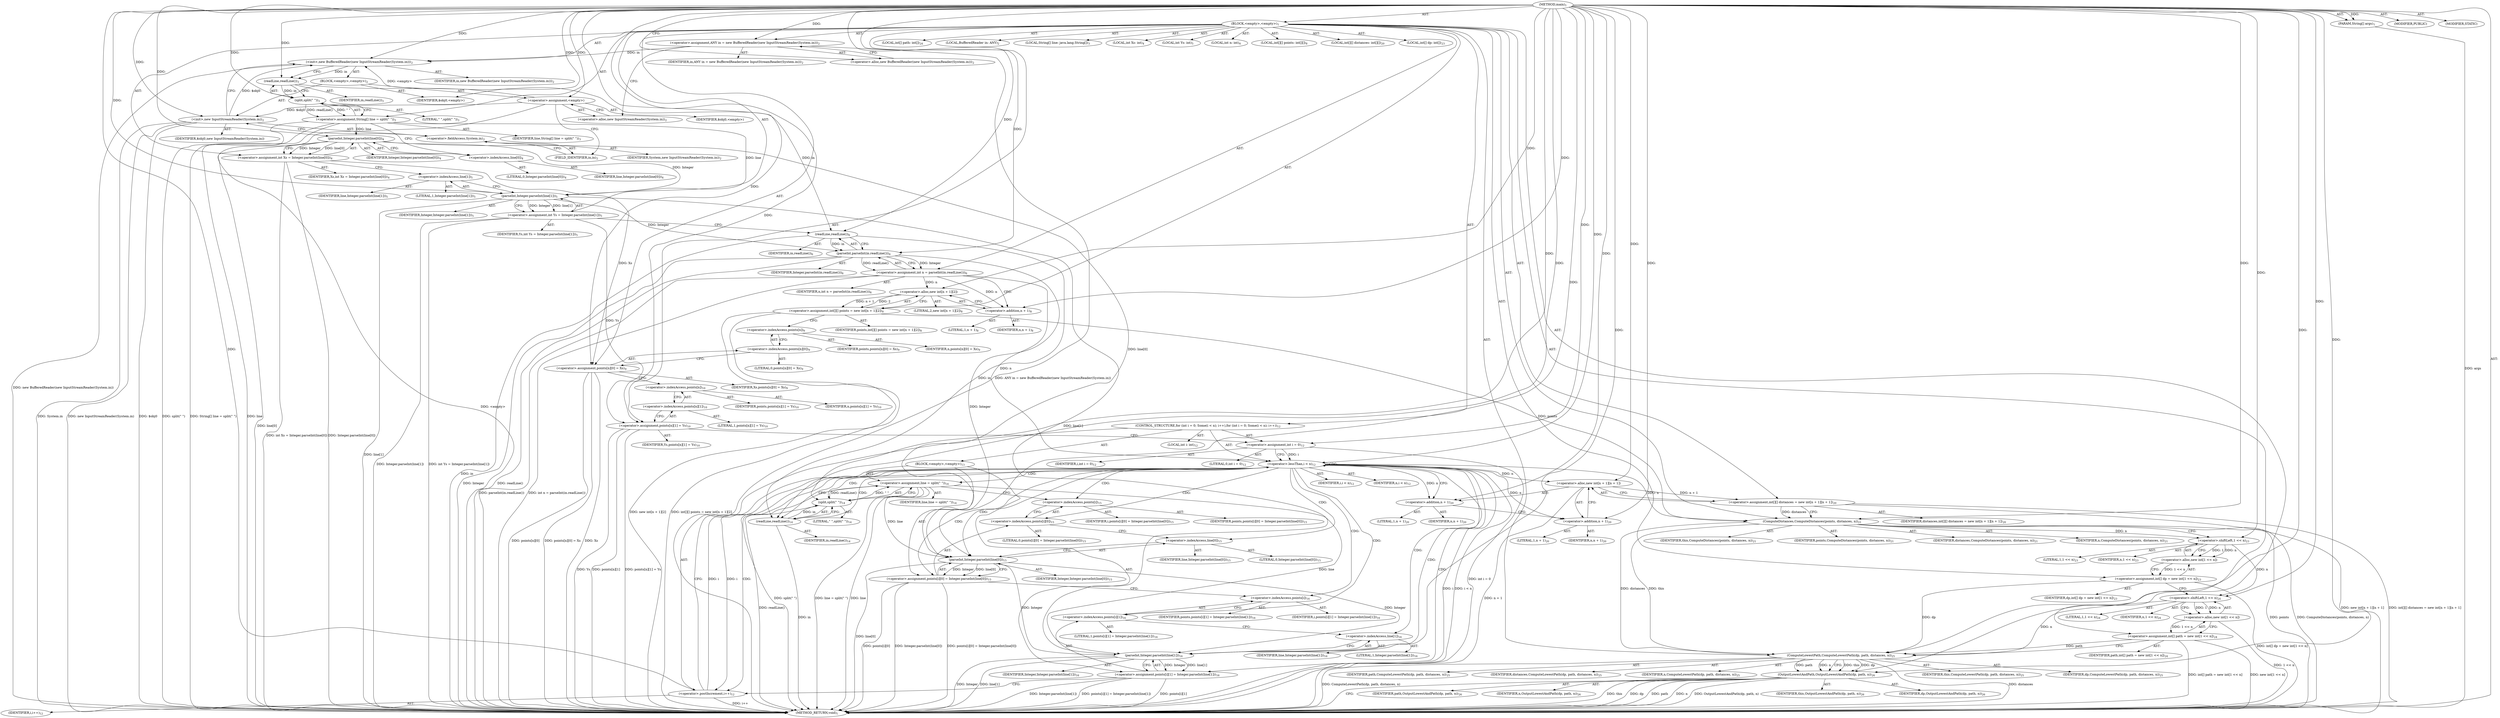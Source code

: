 digraph "main" {  
"19" [label = <(METHOD,main)<SUB>1</SUB>> ]
"20" [label = <(PARAM,String[] args)<SUB>1</SUB>> ]
"21" [label = <(BLOCK,&lt;empty&gt;,&lt;empty&gt;)<SUB>1</SUB>> ]
"4" [label = <(LOCAL,BufferedReader in: ANY)<SUB>2</SUB>> ]
"22" [label = <(&lt;operator&gt;.assignment,ANY in = new BufferedReader(new InputStreamReader(System.in)))<SUB>2</SUB>> ]
"23" [label = <(IDENTIFIER,in,ANY in = new BufferedReader(new InputStreamReader(System.in)))<SUB>2</SUB>> ]
"24" [label = <(&lt;operator&gt;.alloc,new BufferedReader(new InputStreamReader(System.in)))<SUB>2</SUB>> ]
"25" [label = <(&lt;init&gt;,new BufferedReader(new InputStreamReader(System.in)))<SUB>2</SUB>> ]
"3" [label = <(IDENTIFIER,in,new BufferedReader(new InputStreamReader(System.in)))<SUB>2</SUB>> ]
"26" [label = <(BLOCK,&lt;empty&gt;,&lt;empty&gt;)<SUB>2</SUB>> ]
"27" [label = <(&lt;operator&gt;.assignment,&lt;empty&gt;)> ]
"28" [label = <(IDENTIFIER,$obj0,&lt;empty&gt;)> ]
"29" [label = <(&lt;operator&gt;.alloc,new InputStreamReader(System.in))<SUB>2</SUB>> ]
"30" [label = <(&lt;init&gt;,new InputStreamReader(System.in))<SUB>2</SUB>> ]
"31" [label = <(IDENTIFIER,$obj0,new InputStreamReader(System.in))> ]
"32" [label = <(&lt;operator&gt;.fieldAccess,System.in)<SUB>2</SUB>> ]
"33" [label = <(IDENTIFIER,System,new InputStreamReader(System.in))<SUB>2</SUB>> ]
"34" [label = <(FIELD_IDENTIFIER,in,in)<SUB>2</SUB>> ]
"35" [label = <(IDENTIFIER,$obj0,&lt;empty&gt;)> ]
"36" [label = <(LOCAL,String[] line: java.lang.String[])<SUB>3</SUB>> ]
"37" [label = <(&lt;operator&gt;.assignment,String[] line = split(&quot; &quot;))<SUB>3</SUB>> ]
"38" [label = <(IDENTIFIER,line,String[] line = split(&quot; &quot;))<SUB>3</SUB>> ]
"39" [label = <(split,split(&quot; &quot;))<SUB>3</SUB>> ]
"40" [label = <(readLine,readLine())<SUB>3</SUB>> ]
"41" [label = <(IDENTIFIER,in,readLine())<SUB>3</SUB>> ]
"42" [label = <(LITERAL,&quot; &quot;,split(&quot; &quot;))<SUB>3</SUB>> ]
"43" [label = <(LOCAL,int Xs: int)<SUB>4</SUB>> ]
"44" [label = <(&lt;operator&gt;.assignment,int Xs = Integer.parseInt(line[0]))<SUB>4</SUB>> ]
"45" [label = <(IDENTIFIER,Xs,int Xs = Integer.parseInt(line[0]))<SUB>4</SUB>> ]
"46" [label = <(parseInt,Integer.parseInt(line[0]))<SUB>4</SUB>> ]
"47" [label = <(IDENTIFIER,Integer,Integer.parseInt(line[0]))<SUB>4</SUB>> ]
"48" [label = <(&lt;operator&gt;.indexAccess,line[0])<SUB>4</SUB>> ]
"49" [label = <(IDENTIFIER,line,Integer.parseInt(line[0]))<SUB>4</SUB>> ]
"50" [label = <(LITERAL,0,Integer.parseInt(line[0]))<SUB>4</SUB>> ]
"51" [label = <(LOCAL,int Ys: int)<SUB>5</SUB>> ]
"52" [label = <(&lt;operator&gt;.assignment,int Ys = Integer.parseInt(line[1]))<SUB>5</SUB>> ]
"53" [label = <(IDENTIFIER,Ys,int Ys = Integer.parseInt(line[1]))<SUB>5</SUB>> ]
"54" [label = <(parseInt,Integer.parseInt(line[1]))<SUB>5</SUB>> ]
"55" [label = <(IDENTIFIER,Integer,Integer.parseInt(line[1]))<SUB>5</SUB>> ]
"56" [label = <(&lt;operator&gt;.indexAccess,line[1])<SUB>5</SUB>> ]
"57" [label = <(IDENTIFIER,line,Integer.parseInt(line[1]))<SUB>5</SUB>> ]
"58" [label = <(LITERAL,1,Integer.parseInt(line[1]))<SUB>5</SUB>> ]
"59" [label = <(LOCAL,int n: int)<SUB>6</SUB>> ]
"60" [label = <(&lt;operator&gt;.assignment,int n = parseInt(in.readLine()))<SUB>6</SUB>> ]
"61" [label = <(IDENTIFIER,n,int n = parseInt(in.readLine()))<SUB>6</SUB>> ]
"62" [label = <(parseInt,parseInt(in.readLine()))<SUB>6</SUB>> ]
"63" [label = <(IDENTIFIER,Integer,parseInt(in.readLine()))<SUB>6</SUB>> ]
"64" [label = <(readLine,readLine())<SUB>6</SUB>> ]
"65" [label = <(IDENTIFIER,in,readLine())<SUB>6</SUB>> ]
"66" [label = <(LOCAL,int[][] points: int[][])<SUB>8</SUB>> ]
"67" [label = <(&lt;operator&gt;.assignment,int[][] points = new int[n + 1][2])<SUB>8</SUB>> ]
"68" [label = <(IDENTIFIER,points,int[][] points = new int[n + 1][2])<SUB>8</SUB>> ]
"69" [label = <(&lt;operator&gt;.alloc,new int[n + 1][2])> ]
"70" [label = <(&lt;operator&gt;.addition,n + 1)<SUB>8</SUB>> ]
"71" [label = <(IDENTIFIER,n,n + 1)<SUB>8</SUB>> ]
"72" [label = <(LITERAL,1,n + 1)<SUB>8</SUB>> ]
"73" [label = <(LITERAL,2,new int[n + 1][2])<SUB>8</SUB>> ]
"74" [label = <(&lt;operator&gt;.assignment,points[n][0] = Xs)<SUB>9</SUB>> ]
"75" [label = <(&lt;operator&gt;.indexAccess,points[n][0])<SUB>9</SUB>> ]
"76" [label = <(&lt;operator&gt;.indexAccess,points[n])<SUB>9</SUB>> ]
"77" [label = <(IDENTIFIER,points,points[n][0] = Xs)<SUB>9</SUB>> ]
"78" [label = <(IDENTIFIER,n,points[n][0] = Xs)<SUB>9</SUB>> ]
"79" [label = <(LITERAL,0,points[n][0] = Xs)<SUB>9</SUB>> ]
"80" [label = <(IDENTIFIER,Xs,points[n][0] = Xs)<SUB>9</SUB>> ]
"81" [label = <(&lt;operator&gt;.assignment,points[n][1] = Ys)<SUB>10</SUB>> ]
"82" [label = <(&lt;operator&gt;.indexAccess,points[n][1])<SUB>10</SUB>> ]
"83" [label = <(&lt;operator&gt;.indexAccess,points[n])<SUB>10</SUB>> ]
"84" [label = <(IDENTIFIER,points,points[n][1] = Ys)<SUB>10</SUB>> ]
"85" [label = <(IDENTIFIER,n,points[n][1] = Ys)<SUB>10</SUB>> ]
"86" [label = <(LITERAL,1,points[n][1] = Ys)<SUB>10</SUB>> ]
"87" [label = <(IDENTIFIER,Ys,points[n][1] = Ys)<SUB>10</SUB>> ]
"88" [label = <(CONTROL_STRUCTURE,for (int i = 0; Some(i &lt; n); i++),for (int i = 0; Some(i &lt; n); i++))<SUB>12</SUB>> ]
"89" [label = <(LOCAL,int i: int)<SUB>12</SUB>> ]
"90" [label = <(&lt;operator&gt;.assignment,int i = 0)<SUB>12</SUB>> ]
"91" [label = <(IDENTIFIER,i,int i = 0)<SUB>12</SUB>> ]
"92" [label = <(LITERAL,0,int i = 0)<SUB>12</SUB>> ]
"93" [label = <(&lt;operator&gt;.lessThan,i &lt; n)<SUB>12</SUB>> ]
"94" [label = <(IDENTIFIER,i,i &lt; n)<SUB>12</SUB>> ]
"95" [label = <(IDENTIFIER,n,i &lt; n)<SUB>12</SUB>> ]
"96" [label = <(&lt;operator&gt;.postIncrement,i++)<SUB>12</SUB>> ]
"97" [label = <(IDENTIFIER,i,i++)<SUB>12</SUB>> ]
"98" [label = <(BLOCK,&lt;empty&gt;,&lt;empty&gt;)<SUB>13</SUB>> ]
"99" [label = <(&lt;operator&gt;.assignment,line = split(&quot; &quot;))<SUB>14</SUB>> ]
"100" [label = <(IDENTIFIER,line,line = split(&quot; &quot;))<SUB>14</SUB>> ]
"101" [label = <(split,split(&quot; &quot;))<SUB>14</SUB>> ]
"102" [label = <(readLine,readLine())<SUB>14</SUB>> ]
"103" [label = <(IDENTIFIER,in,readLine())<SUB>14</SUB>> ]
"104" [label = <(LITERAL,&quot; &quot;,split(&quot; &quot;))<SUB>14</SUB>> ]
"105" [label = <(&lt;operator&gt;.assignment,points[i][0] = Integer.parseInt(line[0]))<SUB>15</SUB>> ]
"106" [label = <(&lt;operator&gt;.indexAccess,points[i][0])<SUB>15</SUB>> ]
"107" [label = <(&lt;operator&gt;.indexAccess,points[i])<SUB>15</SUB>> ]
"108" [label = <(IDENTIFIER,points,points[i][0] = Integer.parseInt(line[0]))<SUB>15</SUB>> ]
"109" [label = <(IDENTIFIER,i,points[i][0] = Integer.parseInt(line[0]))<SUB>15</SUB>> ]
"110" [label = <(LITERAL,0,points[i][0] = Integer.parseInt(line[0]))<SUB>15</SUB>> ]
"111" [label = <(parseInt,Integer.parseInt(line[0]))<SUB>15</SUB>> ]
"112" [label = <(IDENTIFIER,Integer,Integer.parseInt(line[0]))<SUB>15</SUB>> ]
"113" [label = <(&lt;operator&gt;.indexAccess,line[0])<SUB>15</SUB>> ]
"114" [label = <(IDENTIFIER,line,Integer.parseInt(line[0]))<SUB>15</SUB>> ]
"115" [label = <(LITERAL,0,Integer.parseInt(line[0]))<SUB>15</SUB>> ]
"116" [label = <(&lt;operator&gt;.assignment,points[i][1] = Integer.parseInt(line[1]))<SUB>16</SUB>> ]
"117" [label = <(&lt;operator&gt;.indexAccess,points[i][1])<SUB>16</SUB>> ]
"118" [label = <(&lt;operator&gt;.indexAccess,points[i])<SUB>16</SUB>> ]
"119" [label = <(IDENTIFIER,points,points[i][1] = Integer.parseInt(line[1]))<SUB>16</SUB>> ]
"120" [label = <(IDENTIFIER,i,points[i][1] = Integer.parseInt(line[1]))<SUB>16</SUB>> ]
"121" [label = <(LITERAL,1,points[i][1] = Integer.parseInt(line[1]))<SUB>16</SUB>> ]
"122" [label = <(parseInt,Integer.parseInt(line[1]))<SUB>16</SUB>> ]
"123" [label = <(IDENTIFIER,Integer,Integer.parseInt(line[1]))<SUB>16</SUB>> ]
"124" [label = <(&lt;operator&gt;.indexAccess,line[1])<SUB>16</SUB>> ]
"125" [label = <(IDENTIFIER,line,Integer.parseInt(line[1]))<SUB>16</SUB>> ]
"126" [label = <(LITERAL,1,Integer.parseInt(line[1]))<SUB>16</SUB>> ]
"127" [label = <(LOCAL,int[][] distances: int[][])<SUB>20</SUB>> ]
"128" [label = <(&lt;operator&gt;.assignment,int[][] distances = new int[n + 1][n + 1])<SUB>20</SUB>> ]
"129" [label = <(IDENTIFIER,distances,int[][] distances = new int[n + 1][n + 1])<SUB>20</SUB>> ]
"130" [label = <(&lt;operator&gt;.alloc,new int[n + 1][n + 1])> ]
"131" [label = <(&lt;operator&gt;.addition,n + 1)<SUB>20</SUB>> ]
"132" [label = <(IDENTIFIER,n,n + 1)<SUB>20</SUB>> ]
"133" [label = <(LITERAL,1,n + 1)<SUB>20</SUB>> ]
"134" [label = <(&lt;operator&gt;.addition,n + 1)<SUB>20</SUB>> ]
"135" [label = <(IDENTIFIER,n,n + 1)<SUB>20</SUB>> ]
"136" [label = <(LITERAL,1,n + 1)<SUB>20</SUB>> ]
"137" [label = <(ComputeDistances,ComputeDistances(points, distances, n))<SUB>21</SUB>> ]
"138" [label = <(IDENTIFIER,this,ComputeDistances(points, distances, n))<SUB>21</SUB>> ]
"139" [label = <(IDENTIFIER,points,ComputeDistances(points, distances, n))<SUB>21</SUB>> ]
"140" [label = <(IDENTIFIER,distances,ComputeDistances(points, distances, n))<SUB>21</SUB>> ]
"141" [label = <(IDENTIFIER,n,ComputeDistances(points, distances, n))<SUB>21</SUB>> ]
"142" [label = <(LOCAL,int[] dp: int[])<SUB>23</SUB>> ]
"143" [label = <(&lt;operator&gt;.assignment,int[] dp = new int[1 &lt;&lt; n])<SUB>23</SUB>> ]
"144" [label = <(IDENTIFIER,dp,int[] dp = new int[1 &lt;&lt; n])<SUB>23</SUB>> ]
"145" [label = <(&lt;operator&gt;.alloc,new int[1 &lt;&lt; n])> ]
"146" [label = <(&lt;operator&gt;.shiftLeft,1 &lt;&lt; n)<SUB>23</SUB>> ]
"147" [label = <(LITERAL,1,1 &lt;&lt; n)<SUB>23</SUB>> ]
"148" [label = <(IDENTIFIER,n,1 &lt;&lt; n)<SUB>23</SUB>> ]
"149" [label = <(LOCAL,int[] path: int[])<SUB>24</SUB>> ]
"150" [label = <(&lt;operator&gt;.assignment,int[] path = new int[1 &lt;&lt; n])<SUB>24</SUB>> ]
"151" [label = <(IDENTIFIER,path,int[] path = new int[1 &lt;&lt; n])<SUB>24</SUB>> ]
"152" [label = <(&lt;operator&gt;.alloc,new int[1 &lt;&lt; n])> ]
"153" [label = <(&lt;operator&gt;.shiftLeft,1 &lt;&lt; n)<SUB>24</SUB>> ]
"154" [label = <(LITERAL,1,1 &lt;&lt; n)<SUB>24</SUB>> ]
"155" [label = <(IDENTIFIER,n,1 &lt;&lt; n)<SUB>24</SUB>> ]
"156" [label = <(ComputeLowestPath,ComputeLowestPath(dp, path, distances, n))<SUB>25</SUB>> ]
"157" [label = <(IDENTIFIER,this,ComputeLowestPath(dp, path, distances, n))<SUB>25</SUB>> ]
"158" [label = <(IDENTIFIER,dp,ComputeLowestPath(dp, path, distances, n))<SUB>25</SUB>> ]
"159" [label = <(IDENTIFIER,path,ComputeLowestPath(dp, path, distances, n))<SUB>25</SUB>> ]
"160" [label = <(IDENTIFIER,distances,ComputeLowestPath(dp, path, distances, n))<SUB>25</SUB>> ]
"161" [label = <(IDENTIFIER,n,ComputeLowestPath(dp, path, distances, n))<SUB>25</SUB>> ]
"162" [label = <(OutputLowestAndPath,OutputLowestAndPath(dp, path, n))<SUB>26</SUB>> ]
"163" [label = <(IDENTIFIER,this,OutputLowestAndPath(dp, path, n))<SUB>26</SUB>> ]
"164" [label = <(IDENTIFIER,dp,OutputLowestAndPath(dp, path, n))<SUB>26</SUB>> ]
"165" [label = <(IDENTIFIER,path,OutputLowestAndPath(dp, path, n))<SUB>26</SUB>> ]
"166" [label = <(IDENTIFIER,n,OutputLowestAndPath(dp, path, n))<SUB>26</SUB>> ]
"167" [label = <(MODIFIER,PUBLIC)> ]
"168" [label = <(MODIFIER,STATIC)> ]
"169" [label = <(METHOD_RETURN,void)<SUB>1</SUB>> ]
  "19" -> "20"  [ label = "AST: "] 
  "19" -> "21"  [ label = "AST: "] 
  "19" -> "167"  [ label = "AST: "] 
  "19" -> "168"  [ label = "AST: "] 
  "19" -> "169"  [ label = "AST: "] 
  "21" -> "4"  [ label = "AST: "] 
  "21" -> "22"  [ label = "AST: "] 
  "21" -> "25"  [ label = "AST: "] 
  "21" -> "36"  [ label = "AST: "] 
  "21" -> "37"  [ label = "AST: "] 
  "21" -> "43"  [ label = "AST: "] 
  "21" -> "44"  [ label = "AST: "] 
  "21" -> "51"  [ label = "AST: "] 
  "21" -> "52"  [ label = "AST: "] 
  "21" -> "59"  [ label = "AST: "] 
  "21" -> "60"  [ label = "AST: "] 
  "21" -> "66"  [ label = "AST: "] 
  "21" -> "67"  [ label = "AST: "] 
  "21" -> "74"  [ label = "AST: "] 
  "21" -> "81"  [ label = "AST: "] 
  "21" -> "88"  [ label = "AST: "] 
  "21" -> "127"  [ label = "AST: "] 
  "21" -> "128"  [ label = "AST: "] 
  "21" -> "137"  [ label = "AST: "] 
  "21" -> "142"  [ label = "AST: "] 
  "21" -> "143"  [ label = "AST: "] 
  "21" -> "149"  [ label = "AST: "] 
  "21" -> "150"  [ label = "AST: "] 
  "21" -> "156"  [ label = "AST: "] 
  "21" -> "162"  [ label = "AST: "] 
  "22" -> "23"  [ label = "AST: "] 
  "22" -> "24"  [ label = "AST: "] 
  "25" -> "3"  [ label = "AST: "] 
  "25" -> "26"  [ label = "AST: "] 
  "26" -> "27"  [ label = "AST: "] 
  "26" -> "30"  [ label = "AST: "] 
  "26" -> "35"  [ label = "AST: "] 
  "27" -> "28"  [ label = "AST: "] 
  "27" -> "29"  [ label = "AST: "] 
  "30" -> "31"  [ label = "AST: "] 
  "30" -> "32"  [ label = "AST: "] 
  "32" -> "33"  [ label = "AST: "] 
  "32" -> "34"  [ label = "AST: "] 
  "37" -> "38"  [ label = "AST: "] 
  "37" -> "39"  [ label = "AST: "] 
  "39" -> "40"  [ label = "AST: "] 
  "39" -> "42"  [ label = "AST: "] 
  "40" -> "41"  [ label = "AST: "] 
  "44" -> "45"  [ label = "AST: "] 
  "44" -> "46"  [ label = "AST: "] 
  "46" -> "47"  [ label = "AST: "] 
  "46" -> "48"  [ label = "AST: "] 
  "48" -> "49"  [ label = "AST: "] 
  "48" -> "50"  [ label = "AST: "] 
  "52" -> "53"  [ label = "AST: "] 
  "52" -> "54"  [ label = "AST: "] 
  "54" -> "55"  [ label = "AST: "] 
  "54" -> "56"  [ label = "AST: "] 
  "56" -> "57"  [ label = "AST: "] 
  "56" -> "58"  [ label = "AST: "] 
  "60" -> "61"  [ label = "AST: "] 
  "60" -> "62"  [ label = "AST: "] 
  "62" -> "63"  [ label = "AST: "] 
  "62" -> "64"  [ label = "AST: "] 
  "64" -> "65"  [ label = "AST: "] 
  "67" -> "68"  [ label = "AST: "] 
  "67" -> "69"  [ label = "AST: "] 
  "69" -> "70"  [ label = "AST: "] 
  "69" -> "73"  [ label = "AST: "] 
  "70" -> "71"  [ label = "AST: "] 
  "70" -> "72"  [ label = "AST: "] 
  "74" -> "75"  [ label = "AST: "] 
  "74" -> "80"  [ label = "AST: "] 
  "75" -> "76"  [ label = "AST: "] 
  "75" -> "79"  [ label = "AST: "] 
  "76" -> "77"  [ label = "AST: "] 
  "76" -> "78"  [ label = "AST: "] 
  "81" -> "82"  [ label = "AST: "] 
  "81" -> "87"  [ label = "AST: "] 
  "82" -> "83"  [ label = "AST: "] 
  "82" -> "86"  [ label = "AST: "] 
  "83" -> "84"  [ label = "AST: "] 
  "83" -> "85"  [ label = "AST: "] 
  "88" -> "89"  [ label = "AST: "] 
  "88" -> "90"  [ label = "AST: "] 
  "88" -> "93"  [ label = "AST: "] 
  "88" -> "96"  [ label = "AST: "] 
  "88" -> "98"  [ label = "AST: "] 
  "90" -> "91"  [ label = "AST: "] 
  "90" -> "92"  [ label = "AST: "] 
  "93" -> "94"  [ label = "AST: "] 
  "93" -> "95"  [ label = "AST: "] 
  "96" -> "97"  [ label = "AST: "] 
  "98" -> "99"  [ label = "AST: "] 
  "98" -> "105"  [ label = "AST: "] 
  "98" -> "116"  [ label = "AST: "] 
  "99" -> "100"  [ label = "AST: "] 
  "99" -> "101"  [ label = "AST: "] 
  "101" -> "102"  [ label = "AST: "] 
  "101" -> "104"  [ label = "AST: "] 
  "102" -> "103"  [ label = "AST: "] 
  "105" -> "106"  [ label = "AST: "] 
  "105" -> "111"  [ label = "AST: "] 
  "106" -> "107"  [ label = "AST: "] 
  "106" -> "110"  [ label = "AST: "] 
  "107" -> "108"  [ label = "AST: "] 
  "107" -> "109"  [ label = "AST: "] 
  "111" -> "112"  [ label = "AST: "] 
  "111" -> "113"  [ label = "AST: "] 
  "113" -> "114"  [ label = "AST: "] 
  "113" -> "115"  [ label = "AST: "] 
  "116" -> "117"  [ label = "AST: "] 
  "116" -> "122"  [ label = "AST: "] 
  "117" -> "118"  [ label = "AST: "] 
  "117" -> "121"  [ label = "AST: "] 
  "118" -> "119"  [ label = "AST: "] 
  "118" -> "120"  [ label = "AST: "] 
  "122" -> "123"  [ label = "AST: "] 
  "122" -> "124"  [ label = "AST: "] 
  "124" -> "125"  [ label = "AST: "] 
  "124" -> "126"  [ label = "AST: "] 
  "128" -> "129"  [ label = "AST: "] 
  "128" -> "130"  [ label = "AST: "] 
  "130" -> "131"  [ label = "AST: "] 
  "130" -> "134"  [ label = "AST: "] 
  "131" -> "132"  [ label = "AST: "] 
  "131" -> "133"  [ label = "AST: "] 
  "134" -> "135"  [ label = "AST: "] 
  "134" -> "136"  [ label = "AST: "] 
  "137" -> "138"  [ label = "AST: "] 
  "137" -> "139"  [ label = "AST: "] 
  "137" -> "140"  [ label = "AST: "] 
  "137" -> "141"  [ label = "AST: "] 
  "143" -> "144"  [ label = "AST: "] 
  "143" -> "145"  [ label = "AST: "] 
  "145" -> "146"  [ label = "AST: "] 
  "146" -> "147"  [ label = "AST: "] 
  "146" -> "148"  [ label = "AST: "] 
  "150" -> "151"  [ label = "AST: "] 
  "150" -> "152"  [ label = "AST: "] 
  "152" -> "153"  [ label = "AST: "] 
  "153" -> "154"  [ label = "AST: "] 
  "153" -> "155"  [ label = "AST: "] 
  "156" -> "157"  [ label = "AST: "] 
  "156" -> "158"  [ label = "AST: "] 
  "156" -> "159"  [ label = "AST: "] 
  "156" -> "160"  [ label = "AST: "] 
  "156" -> "161"  [ label = "AST: "] 
  "162" -> "163"  [ label = "AST: "] 
  "162" -> "164"  [ label = "AST: "] 
  "162" -> "165"  [ label = "AST: "] 
  "162" -> "166"  [ label = "AST: "] 
  "22" -> "29"  [ label = "CFG: "] 
  "25" -> "40"  [ label = "CFG: "] 
  "37" -> "48"  [ label = "CFG: "] 
  "44" -> "56"  [ label = "CFG: "] 
  "52" -> "64"  [ label = "CFG: "] 
  "60" -> "70"  [ label = "CFG: "] 
  "67" -> "76"  [ label = "CFG: "] 
  "74" -> "83"  [ label = "CFG: "] 
  "81" -> "90"  [ label = "CFG: "] 
  "128" -> "137"  [ label = "CFG: "] 
  "137" -> "146"  [ label = "CFG: "] 
  "143" -> "153"  [ label = "CFG: "] 
  "150" -> "156"  [ label = "CFG: "] 
  "156" -> "162"  [ label = "CFG: "] 
  "162" -> "169"  [ label = "CFG: "] 
  "24" -> "22"  [ label = "CFG: "] 
  "39" -> "37"  [ label = "CFG: "] 
  "46" -> "44"  [ label = "CFG: "] 
  "54" -> "52"  [ label = "CFG: "] 
  "62" -> "60"  [ label = "CFG: "] 
  "69" -> "67"  [ label = "CFG: "] 
  "75" -> "74"  [ label = "CFG: "] 
  "82" -> "81"  [ label = "CFG: "] 
  "90" -> "93"  [ label = "CFG: "] 
  "93" -> "102"  [ label = "CFG: "] 
  "93" -> "131"  [ label = "CFG: "] 
  "96" -> "93"  [ label = "CFG: "] 
  "130" -> "128"  [ label = "CFG: "] 
  "145" -> "143"  [ label = "CFG: "] 
  "152" -> "150"  [ label = "CFG: "] 
  "27" -> "34"  [ label = "CFG: "] 
  "30" -> "25"  [ label = "CFG: "] 
  "40" -> "39"  [ label = "CFG: "] 
  "48" -> "46"  [ label = "CFG: "] 
  "56" -> "54"  [ label = "CFG: "] 
  "64" -> "62"  [ label = "CFG: "] 
  "70" -> "69"  [ label = "CFG: "] 
  "76" -> "75"  [ label = "CFG: "] 
  "83" -> "82"  [ label = "CFG: "] 
  "99" -> "107"  [ label = "CFG: "] 
  "105" -> "118"  [ label = "CFG: "] 
  "116" -> "96"  [ label = "CFG: "] 
  "131" -> "134"  [ label = "CFG: "] 
  "134" -> "130"  [ label = "CFG: "] 
  "146" -> "145"  [ label = "CFG: "] 
  "153" -> "152"  [ label = "CFG: "] 
  "29" -> "27"  [ label = "CFG: "] 
  "32" -> "30"  [ label = "CFG: "] 
  "101" -> "99"  [ label = "CFG: "] 
  "106" -> "113"  [ label = "CFG: "] 
  "111" -> "105"  [ label = "CFG: "] 
  "117" -> "124"  [ label = "CFG: "] 
  "122" -> "116"  [ label = "CFG: "] 
  "34" -> "32"  [ label = "CFG: "] 
  "102" -> "101"  [ label = "CFG: "] 
  "107" -> "106"  [ label = "CFG: "] 
  "113" -> "111"  [ label = "CFG: "] 
  "118" -> "117"  [ label = "CFG: "] 
  "124" -> "122"  [ label = "CFG: "] 
  "19" -> "24"  [ label = "CFG: "] 
  "20" -> "169"  [ label = "DDG: args"] 
  "22" -> "169"  [ label = "DDG: ANY in = new BufferedReader(new InputStreamReader(System.in))"] 
  "27" -> "169"  [ label = "DDG: &lt;empty&gt;"] 
  "30" -> "169"  [ label = "DDG: $obj0"] 
  "30" -> "169"  [ label = "DDG: System.in"] 
  "30" -> "169"  [ label = "DDG: new InputStreamReader(System.in)"] 
  "25" -> "169"  [ label = "DDG: new BufferedReader(new InputStreamReader(System.in))"] 
  "37" -> "169"  [ label = "DDG: line"] 
  "37" -> "169"  [ label = "DDG: split(&quot; &quot;)"] 
  "37" -> "169"  [ label = "DDG: String[] line = split(&quot; &quot;)"] 
  "46" -> "169"  [ label = "DDG: line[0]"] 
  "44" -> "169"  [ label = "DDG: Integer.parseInt(line[0])"] 
  "44" -> "169"  [ label = "DDG: int Xs = Integer.parseInt(line[0])"] 
  "54" -> "169"  [ label = "DDG: line[1]"] 
  "52" -> "169"  [ label = "DDG: Integer.parseInt(line[1])"] 
  "52" -> "169"  [ label = "DDG: int Ys = Integer.parseInt(line[1])"] 
  "62" -> "169"  [ label = "DDG: Integer"] 
  "64" -> "169"  [ label = "DDG: in"] 
  "62" -> "169"  [ label = "DDG: readLine()"] 
  "60" -> "169"  [ label = "DDG: parseInt(in.readLine())"] 
  "60" -> "169"  [ label = "DDG: int n = parseInt(in.readLine())"] 
  "67" -> "169"  [ label = "DDG: new int[n + 1][2]"] 
  "67" -> "169"  [ label = "DDG: int[][] points = new int[n + 1][2]"] 
  "74" -> "169"  [ label = "DDG: points[n][0]"] 
  "74" -> "169"  [ label = "DDG: Xs"] 
  "74" -> "169"  [ label = "DDG: points[n][0] = Xs"] 
  "81" -> "169"  [ label = "DDG: points[n][1]"] 
  "81" -> "169"  [ label = "DDG: Ys"] 
  "81" -> "169"  [ label = "DDG: points[n][1] = Ys"] 
  "90" -> "169"  [ label = "DDG: int i = 0"] 
  "93" -> "169"  [ label = "DDG: i"] 
  "93" -> "169"  [ label = "DDG: i &lt; n"] 
  "130" -> "169"  [ label = "DDG: n + 1"] 
  "128" -> "169"  [ label = "DDG: new int[n + 1][n + 1]"] 
  "128" -> "169"  [ label = "DDG: int[][] distances = new int[n + 1][n + 1]"] 
  "137" -> "169"  [ label = "DDG: points"] 
  "137" -> "169"  [ label = "DDG: ComputeDistances(points, distances, n)"] 
  "143" -> "169"  [ label = "DDG: int[] dp = new int[1 &lt;&lt; n]"] 
  "152" -> "169"  [ label = "DDG: 1 &lt;&lt; n"] 
  "150" -> "169"  [ label = "DDG: new int[1 &lt;&lt; n]"] 
  "150" -> "169"  [ label = "DDG: int[] path = new int[1 &lt;&lt; n]"] 
  "156" -> "169"  [ label = "DDG: distances"] 
  "156" -> "169"  [ label = "DDG: ComputeLowestPath(dp, path, distances, n)"] 
  "162" -> "169"  [ label = "DDG: this"] 
  "162" -> "169"  [ label = "DDG: dp"] 
  "162" -> "169"  [ label = "DDG: path"] 
  "162" -> "169"  [ label = "DDG: n"] 
  "162" -> "169"  [ label = "DDG: OutputLowestAndPath(dp, path, n)"] 
  "99" -> "169"  [ label = "DDG: line"] 
  "102" -> "169"  [ label = "DDG: in"] 
  "101" -> "169"  [ label = "DDG: readLine()"] 
  "99" -> "169"  [ label = "DDG: split(&quot; &quot;)"] 
  "99" -> "169"  [ label = "DDG: line = split(&quot; &quot;)"] 
  "105" -> "169"  [ label = "DDG: points[i][0]"] 
  "111" -> "169"  [ label = "DDG: line[0]"] 
  "105" -> "169"  [ label = "DDG: Integer.parseInt(line[0])"] 
  "105" -> "169"  [ label = "DDG: points[i][0] = Integer.parseInt(line[0])"] 
  "116" -> "169"  [ label = "DDG: points[i][1]"] 
  "122" -> "169"  [ label = "DDG: Integer"] 
  "122" -> "169"  [ label = "DDG: line[1]"] 
  "116" -> "169"  [ label = "DDG: Integer.parseInt(line[1])"] 
  "116" -> "169"  [ label = "DDG: points[i][1] = Integer.parseInt(line[1])"] 
  "96" -> "169"  [ label = "DDG: i++"] 
  "19" -> "20"  [ label = "DDG: "] 
  "19" -> "22"  [ label = "DDG: "] 
  "39" -> "37"  [ label = "DDG: readLine()"] 
  "39" -> "37"  [ label = "DDG: &quot; &quot;"] 
  "46" -> "44"  [ label = "DDG: Integer"] 
  "46" -> "44"  [ label = "DDG: line[0]"] 
  "54" -> "52"  [ label = "DDG: Integer"] 
  "54" -> "52"  [ label = "DDG: line[1]"] 
  "62" -> "60"  [ label = "DDG: Integer"] 
  "62" -> "60"  [ label = "DDG: readLine()"] 
  "69" -> "67"  [ label = "DDG: n + 1"] 
  "69" -> "67"  [ label = "DDG: 2"] 
  "44" -> "74"  [ label = "DDG: Xs"] 
  "19" -> "74"  [ label = "DDG: "] 
  "52" -> "81"  [ label = "DDG: Ys"] 
  "19" -> "81"  [ label = "DDG: "] 
  "130" -> "128"  [ label = "DDG: n + 1"] 
  "145" -> "143"  [ label = "DDG: 1 &lt;&lt; n"] 
  "152" -> "150"  [ label = "DDG: 1 &lt;&lt; n"] 
  "22" -> "25"  [ label = "DDG: in"] 
  "19" -> "25"  [ label = "DDG: "] 
  "27" -> "25"  [ label = "DDG: &lt;empty&gt;"] 
  "30" -> "25"  [ label = "DDG: $obj0"] 
  "19" -> "90"  [ label = "DDG: "] 
  "19" -> "137"  [ label = "DDG: "] 
  "67" -> "137"  [ label = "DDG: points"] 
  "128" -> "137"  [ label = "DDG: distances"] 
  "93" -> "137"  [ label = "DDG: n"] 
  "137" -> "156"  [ label = "DDG: this"] 
  "19" -> "156"  [ label = "DDG: "] 
  "143" -> "156"  [ label = "DDG: dp"] 
  "150" -> "156"  [ label = "DDG: path"] 
  "137" -> "156"  [ label = "DDG: distances"] 
  "153" -> "156"  [ label = "DDG: n"] 
  "156" -> "162"  [ label = "DDG: this"] 
  "19" -> "162"  [ label = "DDG: "] 
  "156" -> "162"  [ label = "DDG: dp"] 
  "156" -> "162"  [ label = "DDG: path"] 
  "156" -> "162"  [ label = "DDG: n"] 
  "19" -> "27"  [ label = "DDG: "] 
  "19" -> "35"  [ label = "DDG: "] 
  "40" -> "39"  [ label = "DDG: in"] 
  "19" -> "39"  [ label = "DDG: "] 
  "19" -> "46"  [ label = "DDG: "] 
  "37" -> "46"  [ label = "DDG: line"] 
  "46" -> "54"  [ label = "DDG: Integer"] 
  "19" -> "54"  [ label = "DDG: "] 
  "37" -> "54"  [ label = "DDG: line"] 
  "54" -> "62"  [ label = "DDG: Integer"] 
  "19" -> "62"  [ label = "DDG: "] 
  "64" -> "62"  [ label = "DDG: in"] 
  "60" -> "69"  [ label = "DDG: n"] 
  "19" -> "69"  [ label = "DDG: "] 
  "90" -> "93"  [ label = "DDG: i"] 
  "96" -> "93"  [ label = "DDG: i"] 
  "19" -> "93"  [ label = "DDG: "] 
  "60" -> "93"  [ label = "DDG: n"] 
  "93" -> "96"  [ label = "DDG: i"] 
  "19" -> "96"  [ label = "DDG: "] 
  "101" -> "99"  [ label = "DDG: readLine()"] 
  "101" -> "99"  [ label = "DDG: &quot; &quot;"] 
  "111" -> "105"  [ label = "DDG: Integer"] 
  "111" -> "105"  [ label = "DDG: line[0]"] 
  "122" -> "116"  [ label = "DDG: Integer"] 
  "122" -> "116"  [ label = "DDG: line[1]"] 
  "93" -> "130"  [ label = "DDG: n"] 
  "19" -> "130"  [ label = "DDG: "] 
  "146" -> "145"  [ label = "DDG: 1"] 
  "146" -> "145"  [ label = "DDG: n"] 
  "153" -> "152"  [ label = "DDG: 1"] 
  "153" -> "152"  [ label = "DDG: n"] 
  "27" -> "30"  [ label = "DDG: $obj0"] 
  "19" -> "30"  [ label = "DDG: "] 
  "25" -> "40"  [ label = "DDG: in"] 
  "19" -> "40"  [ label = "DDG: "] 
  "40" -> "64"  [ label = "DDG: in"] 
  "19" -> "64"  [ label = "DDG: "] 
  "60" -> "70"  [ label = "DDG: n"] 
  "19" -> "70"  [ label = "DDG: "] 
  "93" -> "131"  [ label = "DDG: n"] 
  "19" -> "131"  [ label = "DDG: "] 
  "19" -> "134"  [ label = "DDG: "] 
  "93" -> "134"  [ label = "DDG: n"] 
  "19" -> "146"  [ label = "DDG: "] 
  "137" -> "146"  [ label = "DDG: n"] 
  "19" -> "153"  [ label = "DDG: "] 
  "146" -> "153"  [ label = "DDG: n"] 
  "102" -> "101"  [ label = "DDG: in"] 
  "19" -> "101"  [ label = "DDG: "] 
  "62" -> "111"  [ label = "DDG: Integer"] 
  "122" -> "111"  [ label = "DDG: Integer"] 
  "19" -> "111"  [ label = "DDG: "] 
  "46" -> "111"  [ label = "DDG: line[0]"] 
  "99" -> "111"  [ label = "DDG: line"] 
  "111" -> "122"  [ label = "DDG: Integer"] 
  "19" -> "122"  [ label = "DDG: "] 
  "54" -> "122"  [ label = "DDG: line[1]"] 
  "99" -> "122"  [ label = "DDG: line"] 
  "64" -> "102"  [ label = "DDG: in"] 
  "19" -> "102"  [ label = "DDG: "] 
  "93" -> "107"  [ label = "CDG: "] 
  "93" -> "96"  [ label = "CDG: "] 
  "93" -> "113"  [ label = "CDG: "] 
  "93" -> "105"  [ label = "CDG: "] 
  "93" -> "116"  [ label = "CDG: "] 
  "93" -> "122"  [ label = "CDG: "] 
  "93" -> "99"  [ label = "CDG: "] 
  "93" -> "118"  [ label = "CDG: "] 
  "93" -> "102"  [ label = "CDG: "] 
  "93" -> "117"  [ label = "CDG: "] 
  "93" -> "106"  [ label = "CDG: "] 
  "93" -> "93"  [ label = "CDG: "] 
  "93" -> "101"  [ label = "CDG: "] 
  "93" -> "124"  [ label = "CDG: "] 
  "93" -> "111"  [ label = "CDG: "] 
}
